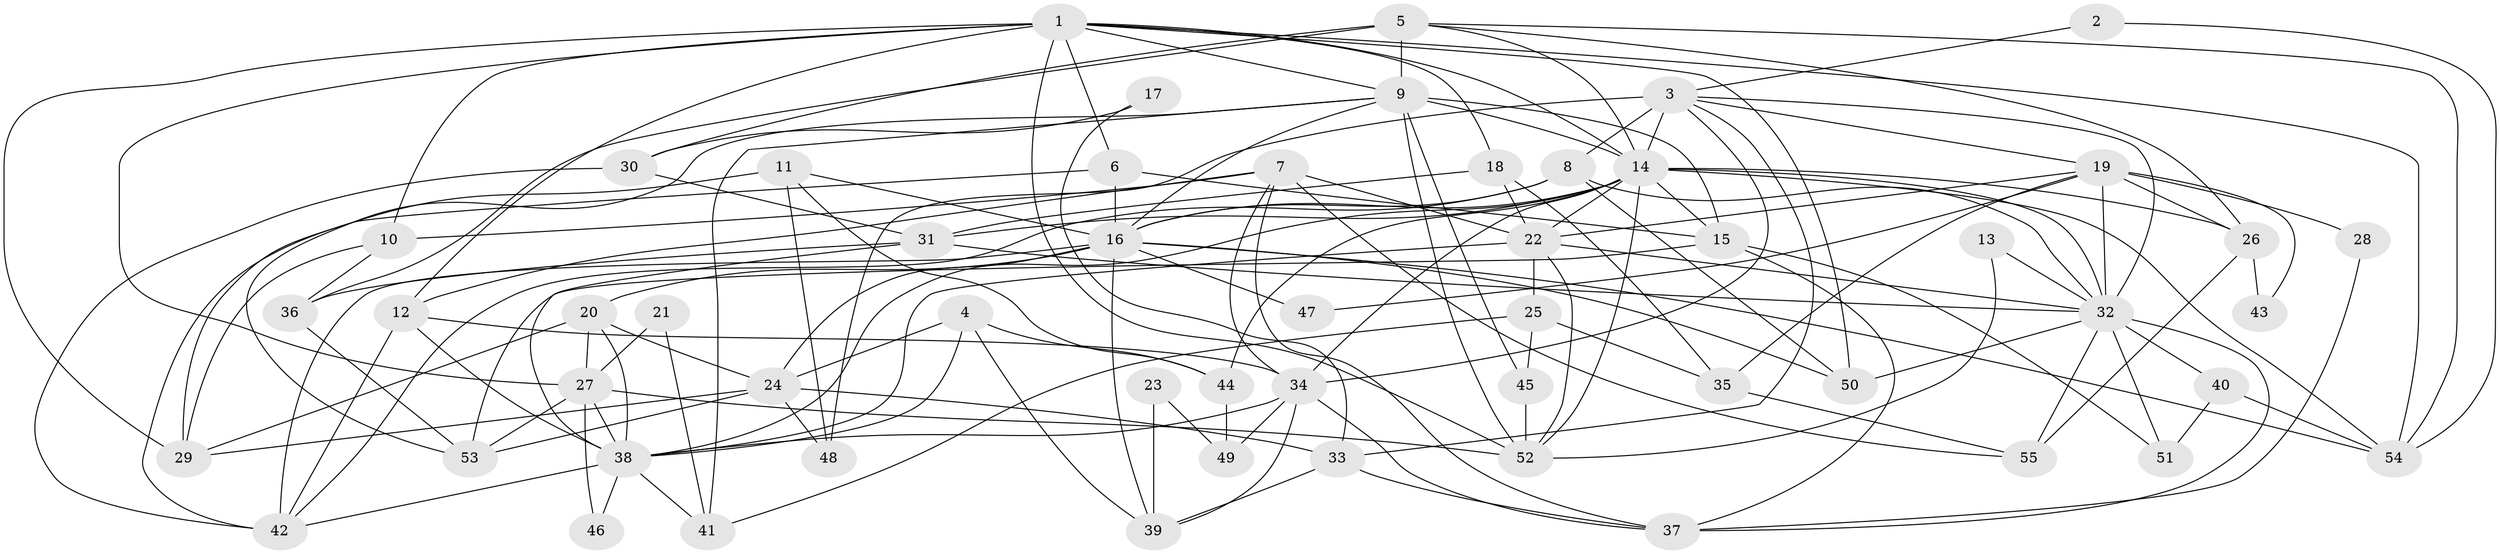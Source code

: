 // original degree distribution, {4: 0.30275229357798167, 2: 0.14678899082568808, 3: 0.21100917431192662, 6: 0.10091743119266056, 5: 0.21100917431192662, 7: 0.01834862385321101, 8: 0.009174311926605505}
// Generated by graph-tools (version 1.1) at 2025/36/03/09/25 02:36:04]
// undirected, 55 vertices, 145 edges
graph export_dot {
graph [start="1"]
  node [color=gray90,style=filled];
  1;
  2;
  3;
  4;
  5;
  6;
  7;
  8;
  9;
  10;
  11;
  12;
  13;
  14;
  15;
  16;
  17;
  18;
  19;
  20;
  21;
  22;
  23;
  24;
  25;
  26;
  27;
  28;
  29;
  30;
  31;
  32;
  33;
  34;
  35;
  36;
  37;
  38;
  39;
  40;
  41;
  42;
  43;
  44;
  45;
  46;
  47;
  48;
  49;
  50;
  51;
  52;
  53;
  54;
  55;
  1 -- 6 [weight=1.0];
  1 -- 9 [weight=1.0];
  1 -- 10 [weight=1.0];
  1 -- 12 [weight=1.0];
  1 -- 14 [weight=1.0];
  1 -- 18 [weight=1.0];
  1 -- 27 [weight=1.0];
  1 -- 29 [weight=1.0];
  1 -- 50 [weight=1.0];
  1 -- 52 [weight=1.0];
  1 -- 54 [weight=1.0];
  2 -- 3 [weight=1.0];
  2 -- 54 [weight=1.0];
  3 -- 8 [weight=1.0];
  3 -- 14 [weight=3.0];
  3 -- 19 [weight=1.0];
  3 -- 32 [weight=1.0];
  3 -- 33 [weight=1.0];
  3 -- 34 [weight=1.0];
  3 -- 48 [weight=1.0];
  4 -- 24 [weight=1.0];
  4 -- 38 [weight=1.0];
  4 -- 39 [weight=1.0];
  4 -- 44 [weight=1.0];
  5 -- 9 [weight=2.0];
  5 -- 14 [weight=1.0];
  5 -- 26 [weight=1.0];
  5 -- 30 [weight=1.0];
  5 -- 36 [weight=1.0];
  5 -- 54 [weight=1.0];
  6 -- 15 [weight=1.0];
  6 -- 16 [weight=2.0];
  6 -- 42 [weight=1.0];
  7 -- 10 [weight=1.0];
  7 -- 12 [weight=1.0];
  7 -- 22 [weight=1.0];
  7 -- 34 [weight=1.0];
  7 -- 37 [weight=1.0];
  7 -- 55 [weight=1.0];
  8 -- 16 [weight=2.0];
  8 -- 32 [weight=1.0];
  8 -- 42 [weight=1.0];
  8 -- 50 [weight=1.0];
  9 -- 14 [weight=1.0];
  9 -- 15 [weight=1.0];
  9 -- 16 [weight=1.0];
  9 -- 41 [weight=1.0];
  9 -- 45 [weight=1.0];
  9 -- 52 [weight=1.0];
  9 -- 53 [weight=1.0];
  10 -- 29 [weight=1.0];
  10 -- 36 [weight=1.0];
  11 -- 16 [weight=1.0];
  11 -- 29 [weight=1.0];
  11 -- 44 [weight=1.0];
  11 -- 48 [weight=1.0];
  12 -- 34 [weight=1.0];
  12 -- 38 [weight=1.0];
  12 -- 42 [weight=1.0];
  13 -- 32 [weight=1.0];
  13 -- 52 [weight=1.0];
  14 -- 15 [weight=1.0];
  14 -- 16 [weight=1.0];
  14 -- 22 [weight=1.0];
  14 -- 26 [weight=1.0];
  14 -- 31 [weight=1.0];
  14 -- 32 [weight=1.0];
  14 -- 34 [weight=2.0];
  14 -- 38 [weight=1.0];
  14 -- 44 [weight=1.0];
  14 -- 52 [weight=1.0];
  14 -- 54 [weight=1.0];
  15 -- 37 [weight=1.0];
  15 -- 51 [weight=1.0];
  15 -- 53 [weight=1.0];
  16 -- 20 [weight=1.0];
  16 -- 24 [weight=1.0];
  16 -- 39 [weight=1.0];
  16 -- 42 [weight=1.0];
  16 -- 47 [weight=1.0];
  16 -- 50 [weight=1.0];
  16 -- 54 [weight=1.0];
  17 -- 30 [weight=1.0];
  17 -- 33 [weight=1.0];
  18 -- 22 [weight=1.0];
  18 -- 31 [weight=1.0];
  18 -- 35 [weight=1.0];
  19 -- 22 [weight=1.0];
  19 -- 26 [weight=1.0];
  19 -- 28 [weight=1.0];
  19 -- 32 [weight=4.0];
  19 -- 35 [weight=1.0];
  19 -- 43 [weight=2.0];
  19 -- 47 [weight=1.0];
  20 -- 24 [weight=1.0];
  20 -- 27 [weight=1.0];
  20 -- 29 [weight=1.0];
  20 -- 38 [weight=1.0];
  21 -- 27 [weight=1.0];
  21 -- 41 [weight=1.0];
  22 -- 25 [weight=1.0];
  22 -- 32 [weight=1.0];
  22 -- 38 [weight=1.0];
  22 -- 52 [weight=1.0];
  23 -- 39 [weight=1.0];
  23 -- 49 [weight=1.0];
  24 -- 29 [weight=1.0];
  24 -- 33 [weight=1.0];
  24 -- 48 [weight=1.0];
  24 -- 53 [weight=1.0];
  25 -- 35 [weight=1.0];
  25 -- 41 [weight=1.0];
  25 -- 45 [weight=1.0];
  26 -- 43 [weight=1.0];
  26 -- 55 [weight=1.0];
  27 -- 38 [weight=1.0];
  27 -- 46 [weight=1.0];
  27 -- 52 [weight=1.0];
  27 -- 53 [weight=1.0];
  28 -- 37 [weight=1.0];
  30 -- 31 [weight=2.0];
  30 -- 42 [weight=1.0];
  31 -- 32 [weight=1.0];
  31 -- 36 [weight=1.0];
  31 -- 38 [weight=1.0];
  32 -- 37 [weight=1.0];
  32 -- 40 [weight=2.0];
  32 -- 50 [weight=1.0];
  32 -- 51 [weight=1.0];
  32 -- 55 [weight=1.0];
  33 -- 37 [weight=1.0];
  33 -- 39 [weight=1.0];
  34 -- 37 [weight=1.0];
  34 -- 38 [weight=2.0];
  34 -- 39 [weight=1.0];
  34 -- 49 [weight=1.0];
  35 -- 55 [weight=1.0];
  36 -- 53 [weight=1.0];
  38 -- 41 [weight=1.0];
  38 -- 42 [weight=1.0];
  38 -- 46 [weight=1.0];
  40 -- 51 [weight=1.0];
  40 -- 54 [weight=1.0];
  44 -- 49 [weight=1.0];
  45 -- 52 [weight=1.0];
}
